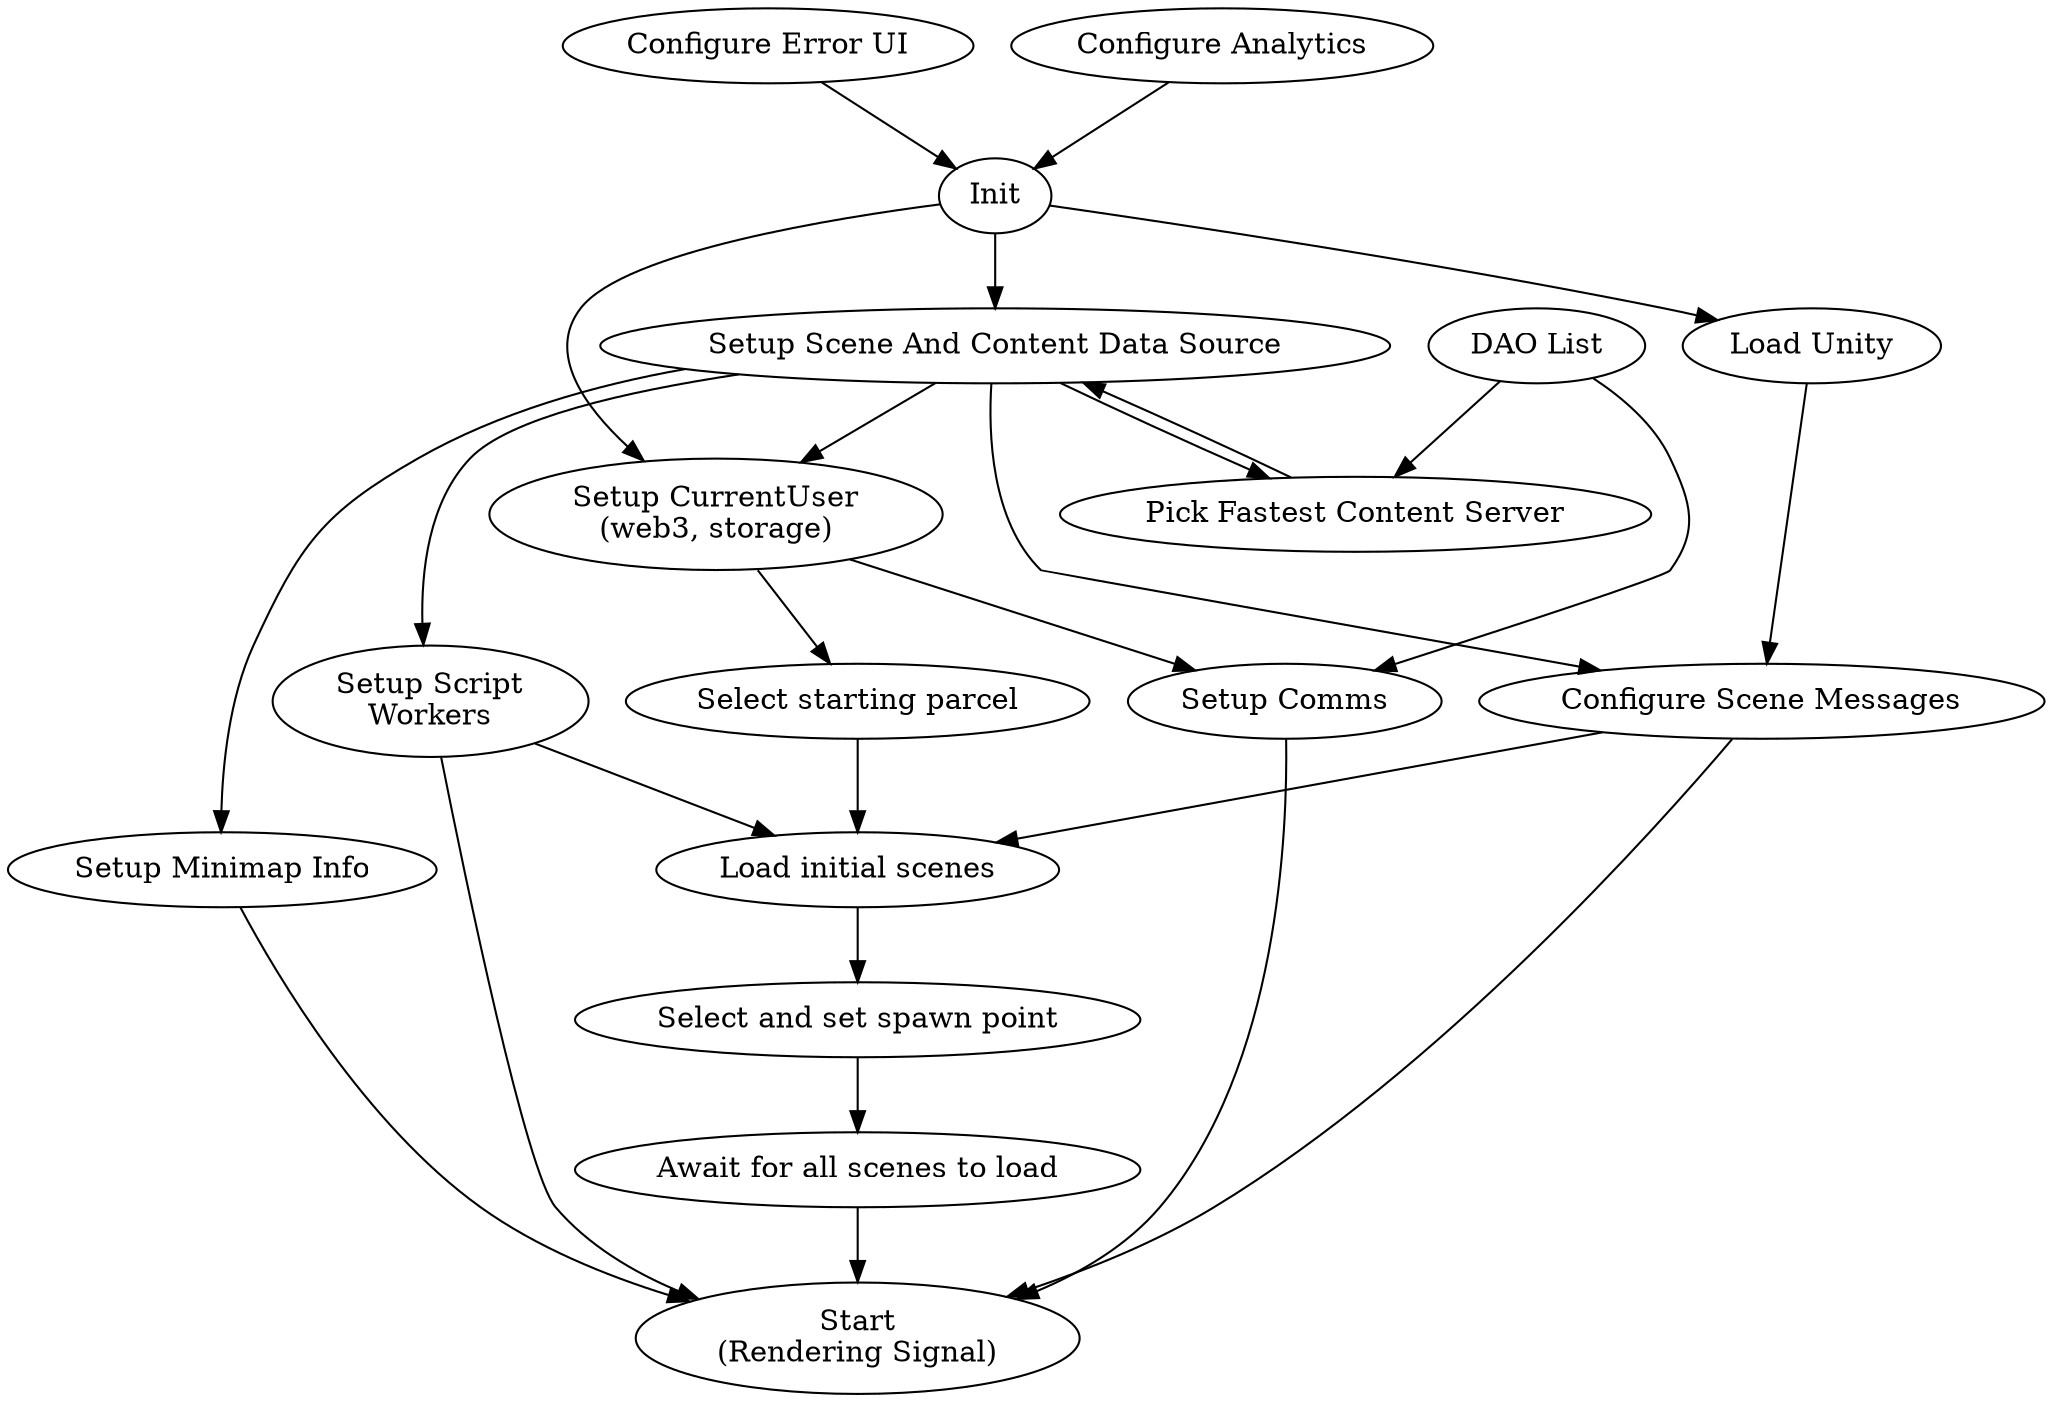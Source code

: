 digraph G {
  "Configure Error UI" -> Init;
  "Configure Analytics" -> Init;
  Init -> "Load Unity";
  "DAO List" -> "Setup Comms";
  "DAO List" -> "Pick Fastest Content Server";
  Init -> "Setup CurrentUser\n(web3, storage)";
  Init -> "Setup Scene And Content Data Source";
  "Pick Fastest Content Server" -> "Setup Scene And Content Data Source";
  "Setup Scene And Content Data Source" -> "Pick Fastest Content Server";
  "Setup Scene And Content Data Source" -> "Setup CurrentUser\n(web3, storage)";
  "Setup CurrentUser\n(web3, storage)" -> "Select starting parcel";
  "Setup CurrentUser\n(web3, storage)" -> "Setup Comms";
  "Select starting parcel" -> "Load initial scenes";
  "Load initial scenes" -> "Select and set spawn point";
  "Select and set spawn point" -> "Await for all scenes to load";
  "Await for all scenes to load" -> "Start\n(Rendering Signal)"
  "Setup Script\nWorkers" -> "Load initial scenes";
  "Setup Script\nWorkers" -> "Start\n(Rendering Signal)";
  "Setup Scene And Content Data Source" -> "Setup Minimap Info";
  "Setup Minimap Info" -> "Start\n(Rendering Signal)";
  "Setup Scene And Content Data Source" -> "Configure Scene Messages";
  "Setup Scene And Content Data Source" -> "Setup Script\nWorkers";
  "Load Unity" -> "Configure Scene Messages";
  "Configure Scene Messages" -> "Start\n(Rendering Signal)";
  "Configure Scene Messages" -> "Load initial scenes";
  "Setup Comms" -> "Start\n(Rendering Signal)";
}